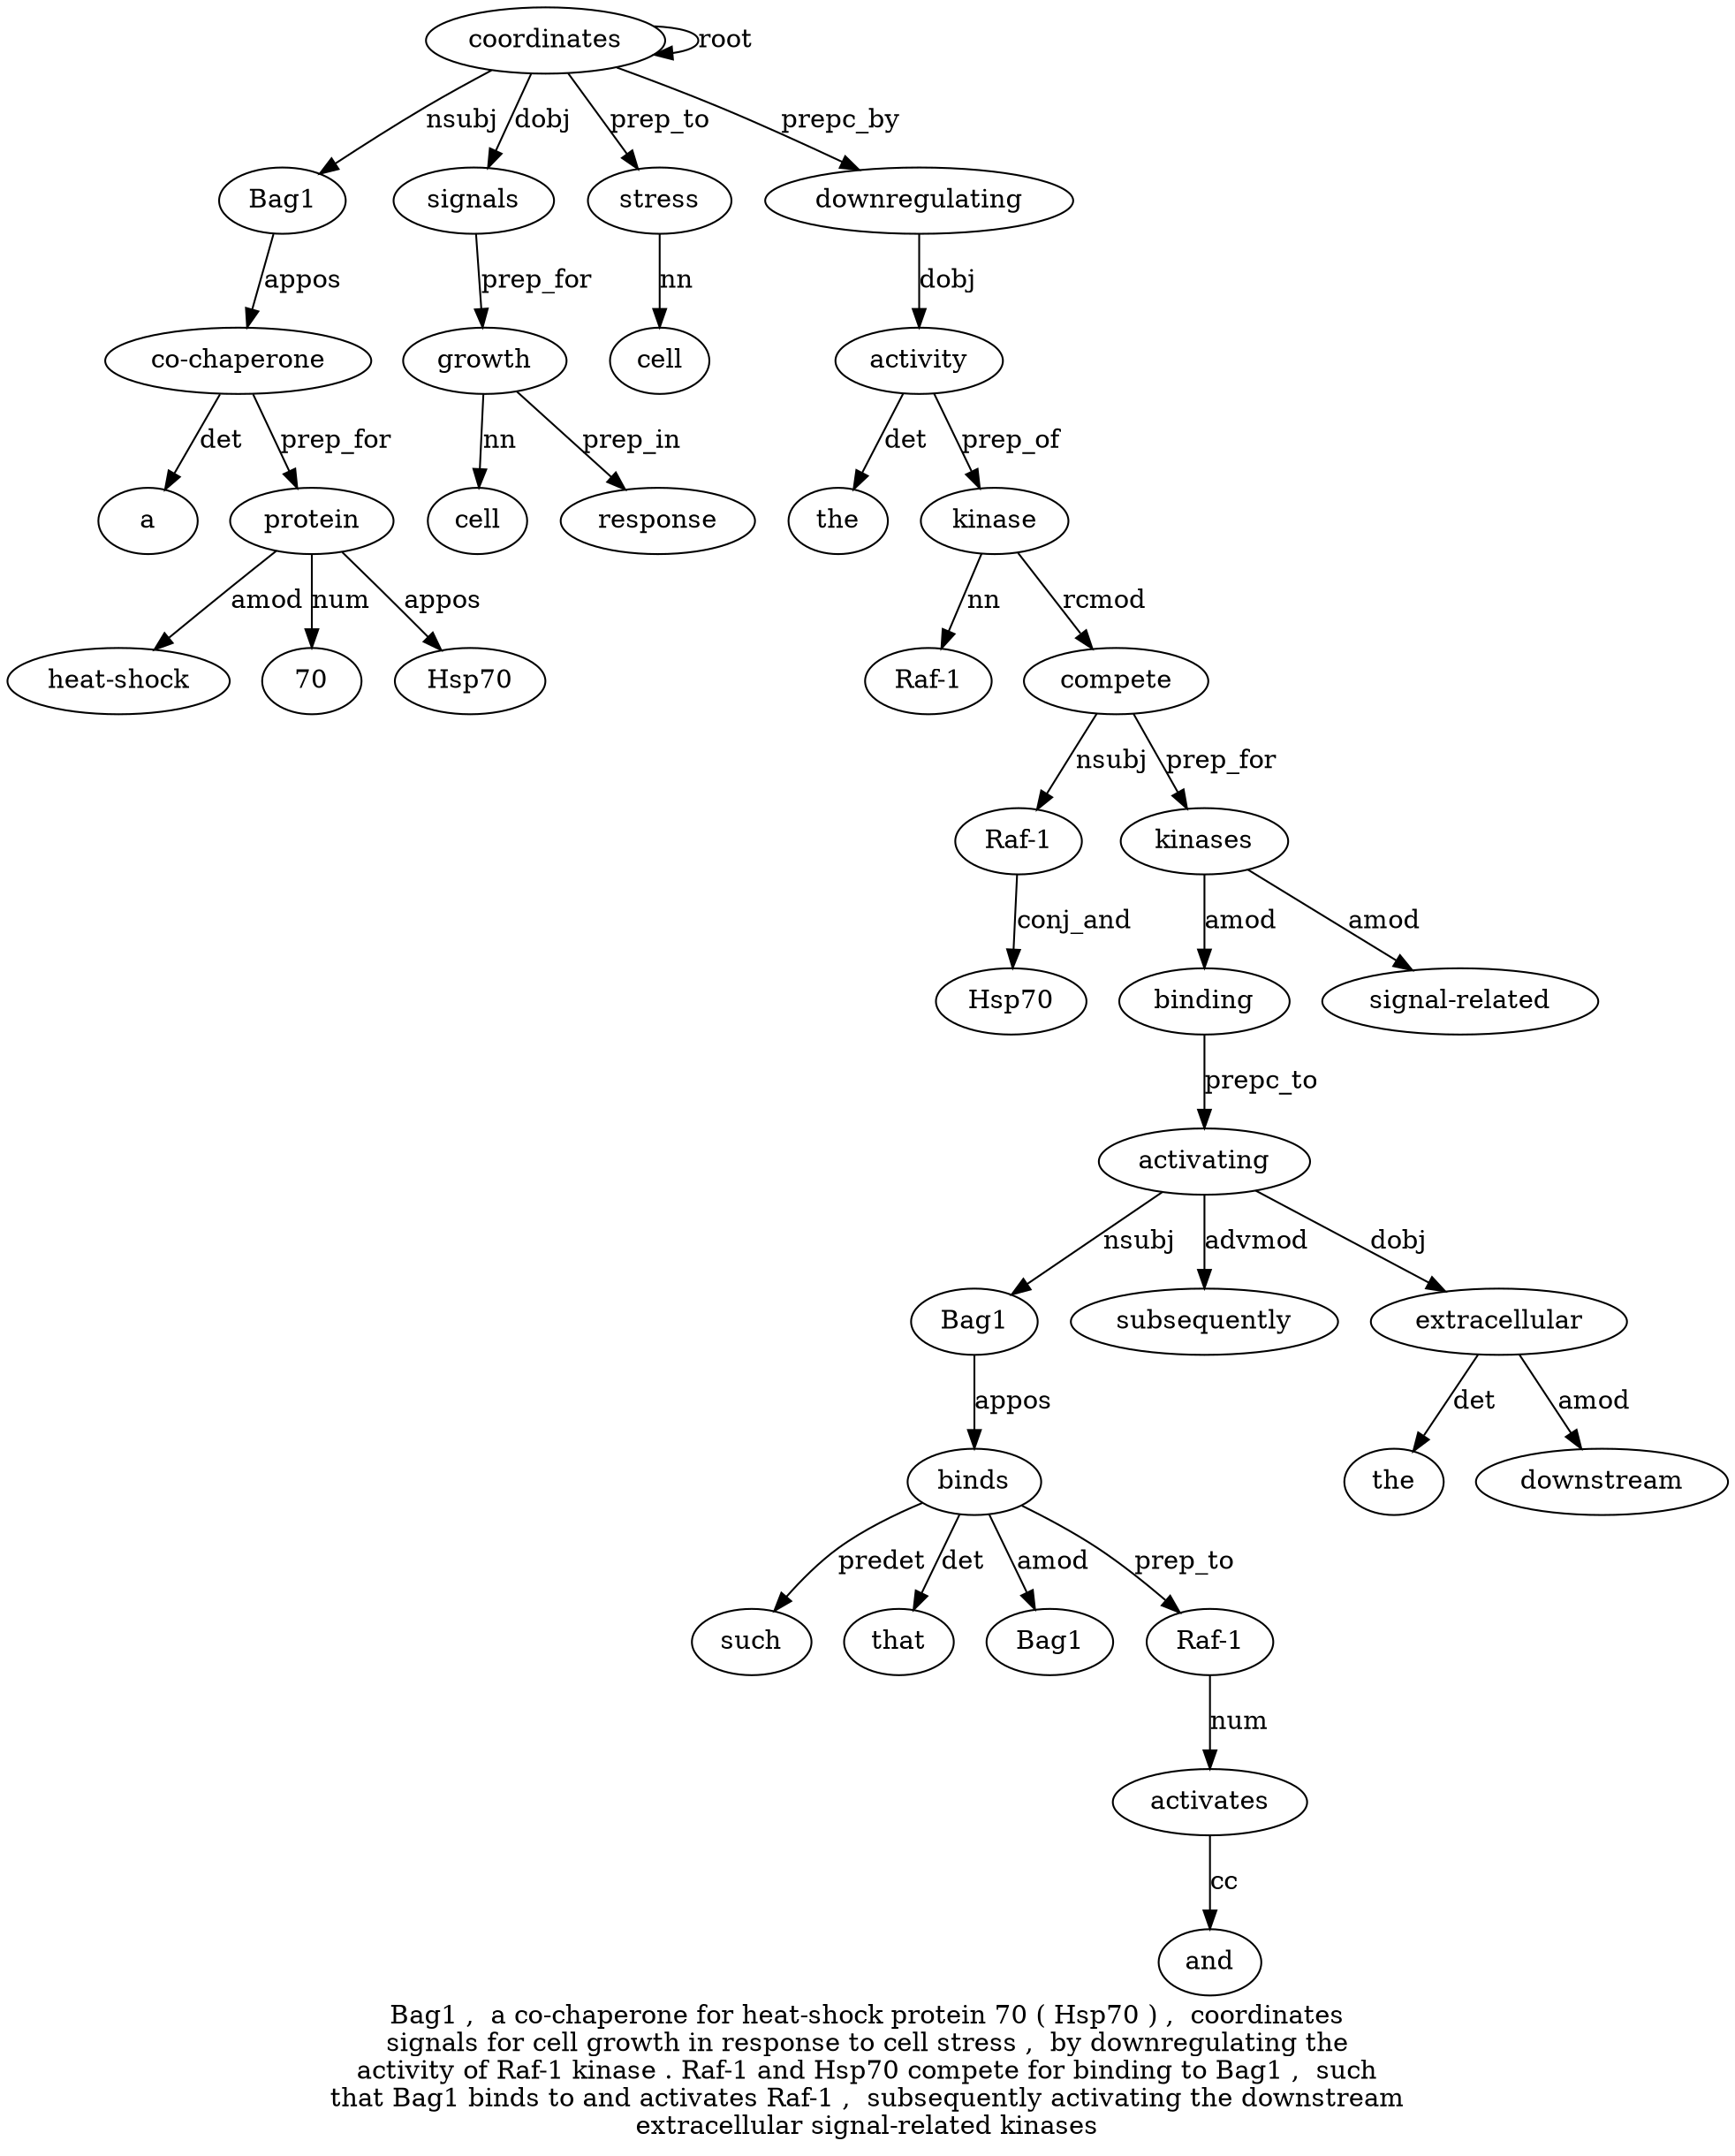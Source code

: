 digraph "Bag1 ,  a co-chaperone for heat-shock protein 70 ( Hsp70 ) ,  coordinates signals for cell growth in response to cell stress ,  by downregulating the activity of Raf-1 kinase . Raf-1 and Hsp70 compete for binding to Bag1 ,  such that Bag1 binds to and activates Raf-1 ,  subsequently activating the downstream extracellular signal-related kinases" {
label="Bag1 ,  a co-chaperone for heat-shock protein 70 ( Hsp70 ) ,  coordinates
signals for cell growth in response to cell stress ,  by downregulating the
activity of Raf-1 kinase . Raf-1 and Hsp70 compete for binding to Bag1 ,  such
that Bag1 binds to and activates Raf-1 ,  subsequently activating the downstream
extracellular signal-related kinases";
coordinates13 [style=filled, fillcolor=white, label=coordinates];
Bag1 [style=filled, fillcolor=white, label=Bag1];
coordinates13 -> Bag1  [label=nsubj];
"co-chaperone4" [style=filled, fillcolor=white, label="co-chaperone"];
a3 [style=filled, fillcolor=white, label=a];
"co-chaperone4" -> a3  [label=det];
Bag1 -> "co-chaperone4"  [label=appos];
protein7 [style=filled, fillcolor=white, label=protein];
"heat-shock6" [style=filled, fillcolor=white, label="heat-shock"];
protein7 -> "heat-shock6"  [label=amod];
"co-chaperone4" -> protein7  [label=prep_for];
708 [style=filled, fillcolor=white, label=70];
protein7 -> 708  [label=num];
Hsp701 [style=filled, fillcolor=white, label=Hsp70];
protein7 -> Hsp701  [label=appos];
coordinates13 -> coordinates13  [label=root];
signals14 [style=filled, fillcolor=white, label=signals];
coordinates13 -> signals14  [label=dobj];
growth17 [style=filled, fillcolor=white, label=growth];
cell16 [style=filled, fillcolor=white, label=cell];
growth17 -> cell16  [label=nn];
signals14 -> growth17  [label=prep_for];
response19 [style=filled, fillcolor=white, label=response];
growth17 -> response19  [label=prep_in];
stress22 [style=filled, fillcolor=white, label=stress];
cell21 [style=filled, fillcolor=white, label=cell];
stress22 -> cell21  [label=nn];
coordinates13 -> stress22  [label=prep_to];
downregulating25 [style=filled, fillcolor=white, label=downregulating];
coordinates13 -> downregulating25  [label=prepc_by];
activity27 [style=filled, fillcolor=white, label=activity];
the26 [style=filled, fillcolor=white, label=the];
activity27 -> the26  [label=det];
downregulating25 -> activity27  [label=dobj];
kinase30 [style=filled, fillcolor=white, label=kinase];
"Raf-129" [style=filled, fillcolor=white, label="Raf-1"];
kinase30 -> "Raf-129"  [label=nn];
activity27 -> kinase30  [label=prep_of];
compete35 [style=filled, fillcolor=white, label=compete];
"Raf-132" [style=filled, fillcolor=white, label="Raf-1"];
compete35 -> "Raf-132"  [label=nsubj];
Hsp7034 [style=filled, fillcolor=white, label=Hsp70];
"Raf-132" -> Hsp7034  [label=conj_and];
kinase30 -> compete35  [label=rcmod];
kinases56 [style=filled, fillcolor=white, label=kinases];
binding37 [style=filled, fillcolor=white, label=binding];
kinases56 -> binding37  [label=amod];
activating51 [style=filled, fillcolor=white, label=activating];
Bag139 [style=filled, fillcolor=white, label=Bag1];
activating51 -> Bag139  [label=nsubj];
binds44 [style=filled, fillcolor=white, label=binds];
such41 [style=filled, fillcolor=white, label=such];
binds44 -> such41  [label=predet];
that42 [style=filled, fillcolor=white, label=that];
binds44 -> that42  [label=det];
Bag143 [style=filled, fillcolor=white, label=Bag1];
binds44 -> Bag143  [label=amod];
Bag139 -> binds44  [label=appos];
activates47 [style=filled, fillcolor=white, label=activates];
and46 [style=filled, fillcolor=white, label=and];
activates47 -> and46  [label=cc];
"Raf-148" [style=filled, fillcolor=white, label="Raf-1"];
"Raf-148" -> activates47  [label=num];
binds44 -> "Raf-148"  [label=prep_to];
subsequently50 [style=filled, fillcolor=white, label=subsequently];
activating51 -> subsequently50  [label=advmod];
binding37 -> activating51  [label=prepc_to];
extracellular54 [style=filled, fillcolor=white, label=extracellular];
the52 [style=filled, fillcolor=white, label=the];
extracellular54 -> the52  [label=det];
downstream53 [style=filled, fillcolor=white, label=downstream];
extracellular54 -> downstream53  [label=amod];
activating51 -> extracellular54  [label=dobj];
"signal-related55" [style=filled, fillcolor=white, label="signal-related"];
kinases56 -> "signal-related55"  [label=amod];
compete35 -> kinases56  [label=prep_for];
}
